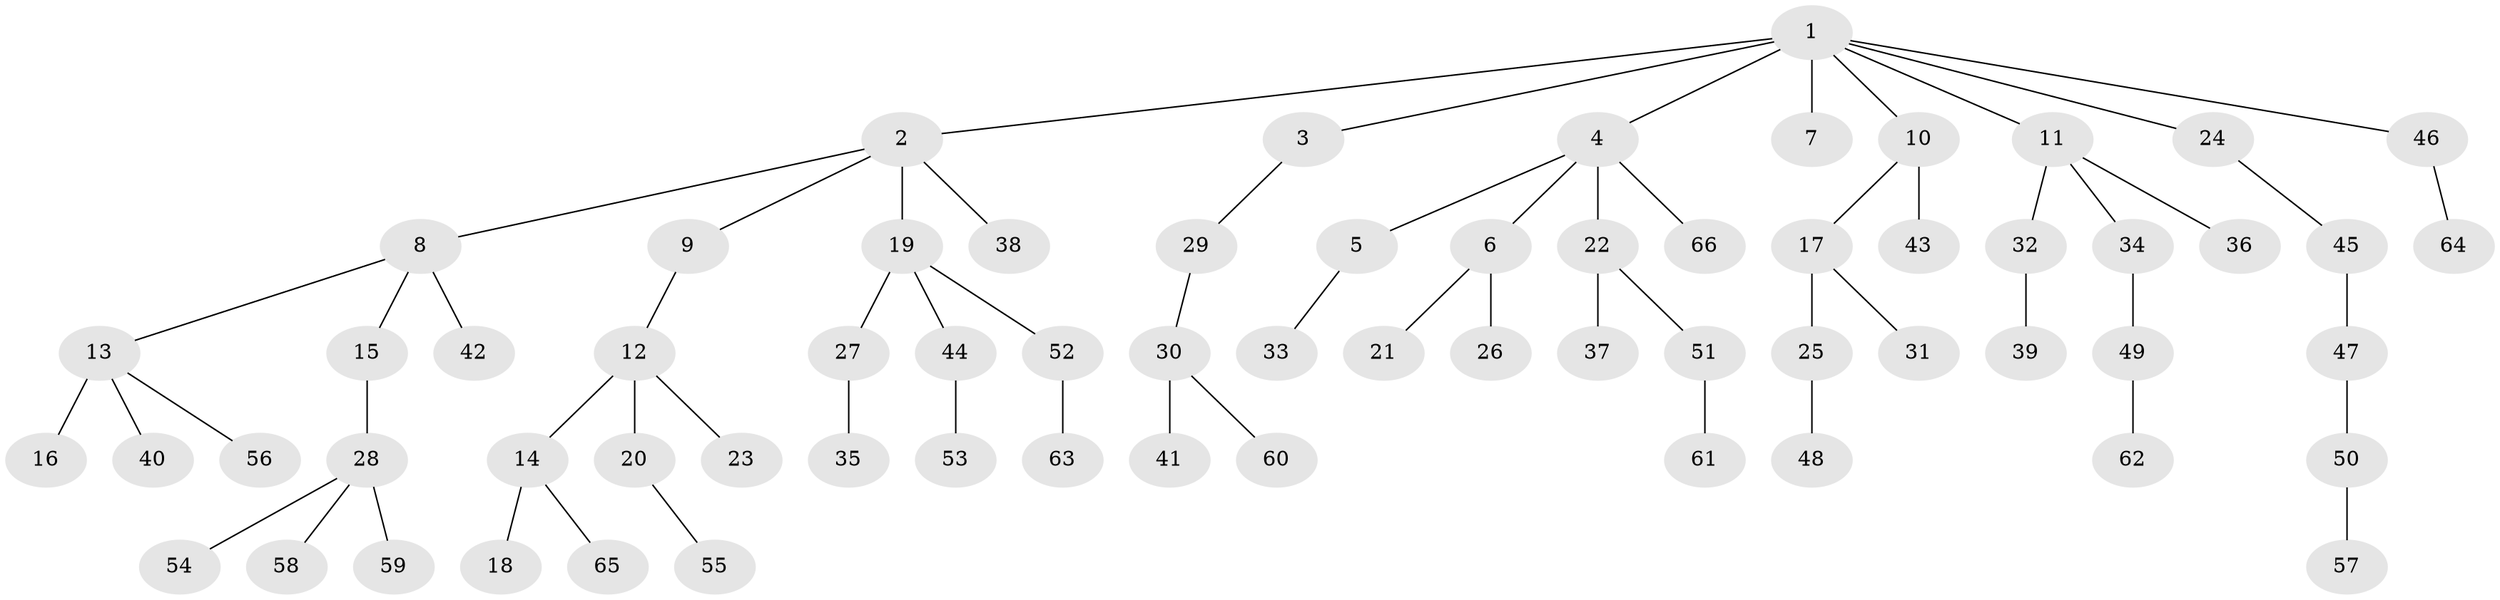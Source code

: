 // original degree distribution, {9: 0.007633587786259542, 8: 0.007633587786259542, 3: 0.1297709923664122, 5: 0.04580152671755725, 4: 0.05343511450381679, 2: 0.22137404580152673, 7: 0.007633587786259542, 1: 0.5267175572519084}
// Generated by graph-tools (version 1.1) at 2025/37/03/09/25 02:37:04]
// undirected, 66 vertices, 65 edges
graph export_dot {
graph [start="1"]
  node [color=gray90,style=filled];
  1;
  2;
  3;
  4;
  5;
  6;
  7;
  8;
  9;
  10;
  11;
  12;
  13;
  14;
  15;
  16;
  17;
  18;
  19;
  20;
  21;
  22;
  23;
  24;
  25;
  26;
  27;
  28;
  29;
  30;
  31;
  32;
  33;
  34;
  35;
  36;
  37;
  38;
  39;
  40;
  41;
  42;
  43;
  44;
  45;
  46;
  47;
  48;
  49;
  50;
  51;
  52;
  53;
  54;
  55;
  56;
  57;
  58;
  59;
  60;
  61;
  62;
  63;
  64;
  65;
  66;
  1 -- 2 [weight=1.0];
  1 -- 3 [weight=1.0];
  1 -- 4 [weight=1.0];
  1 -- 7 [weight=2.0];
  1 -- 10 [weight=1.0];
  1 -- 11 [weight=1.0];
  1 -- 24 [weight=1.0];
  1 -- 46 [weight=1.0];
  2 -- 8 [weight=1.0];
  2 -- 9 [weight=1.0];
  2 -- 19 [weight=1.0];
  2 -- 38 [weight=1.0];
  3 -- 29 [weight=1.0];
  4 -- 5 [weight=1.0];
  4 -- 6 [weight=1.0];
  4 -- 22 [weight=1.0];
  4 -- 66 [weight=1.0];
  5 -- 33 [weight=1.0];
  6 -- 21 [weight=1.0];
  6 -- 26 [weight=1.0];
  8 -- 13 [weight=1.0];
  8 -- 15 [weight=1.0];
  8 -- 42 [weight=1.0];
  9 -- 12 [weight=1.0];
  10 -- 17 [weight=1.0];
  10 -- 43 [weight=2.0];
  11 -- 32 [weight=1.0];
  11 -- 34 [weight=1.0];
  11 -- 36 [weight=1.0];
  12 -- 14 [weight=1.0];
  12 -- 20 [weight=3.0];
  12 -- 23 [weight=1.0];
  13 -- 16 [weight=3.0];
  13 -- 40 [weight=1.0];
  13 -- 56 [weight=1.0];
  14 -- 18 [weight=1.0];
  14 -- 65 [weight=1.0];
  15 -- 28 [weight=1.0];
  17 -- 25 [weight=1.0];
  17 -- 31 [weight=2.0];
  19 -- 27 [weight=1.0];
  19 -- 44 [weight=1.0];
  19 -- 52 [weight=1.0];
  20 -- 55 [weight=1.0];
  22 -- 37 [weight=1.0];
  22 -- 51 [weight=1.0];
  24 -- 45 [weight=1.0];
  25 -- 48 [weight=2.0];
  27 -- 35 [weight=1.0];
  28 -- 54 [weight=1.0];
  28 -- 58 [weight=1.0];
  28 -- 59 [weight=1.0];
  29 -- 30 [weight=1.0];
  30 -- 41 [weight=1.0];
  30 -- 60 [weight=1.0];
  32 -- 39 [weight=1.0];
  34 -- 49 [weight=1.0];
  44 -- 53 [weight=1.0];
  45 -- 47 [weight=1.0];
  46 -- 64 [weight=1.0];
  47 -- 50 [weight=1.0];
  49 -- 62 [weight=1.0];
  50 -- 57 [weight=1.0];
  51 -- 61 [weight=1.0];
  52 -- 63 [weight=1.0];
}
